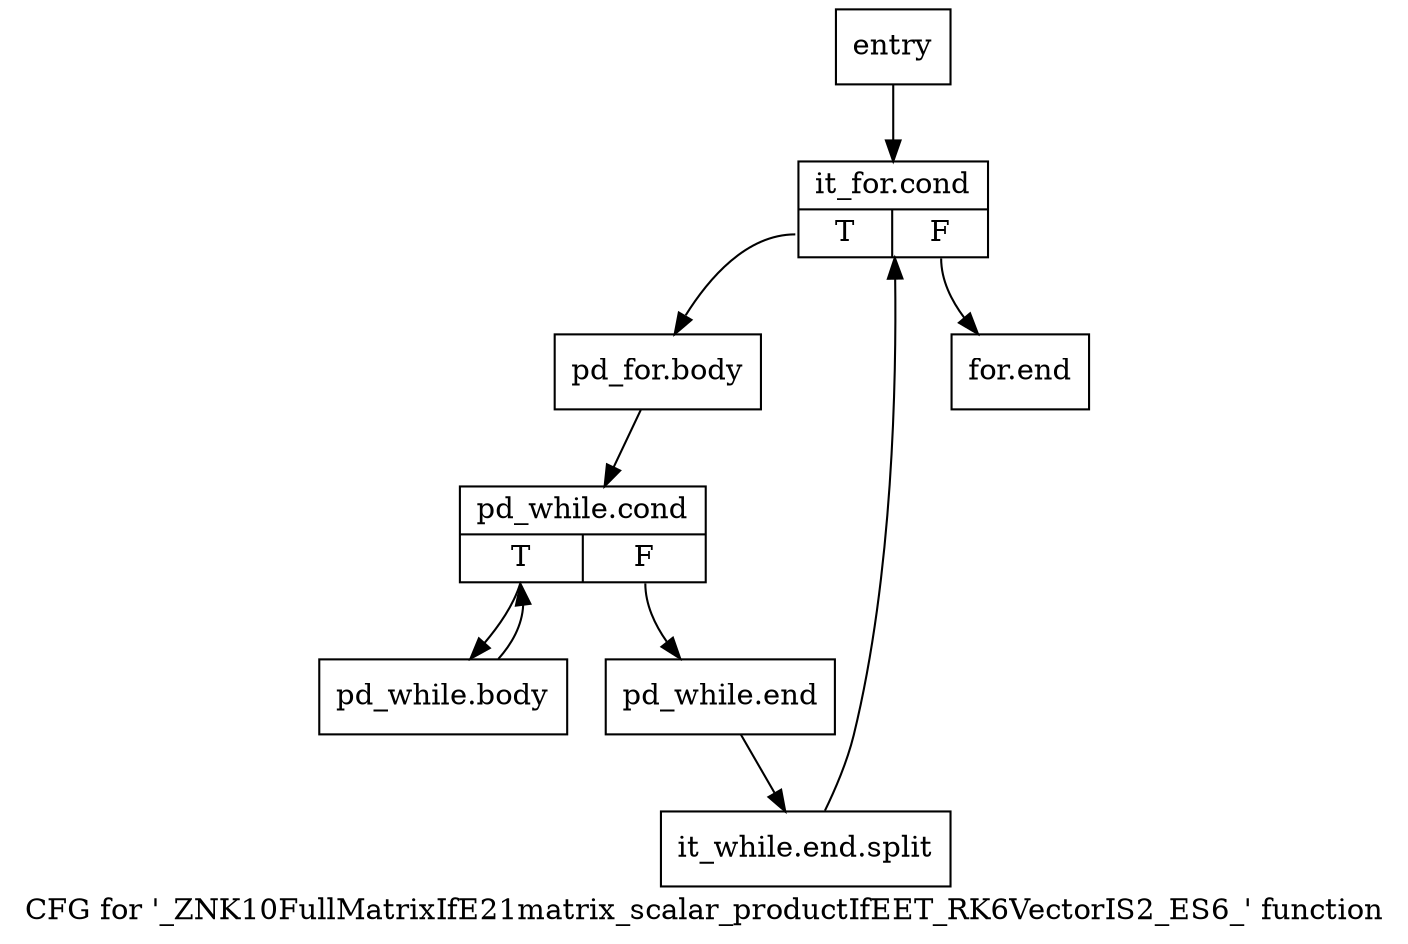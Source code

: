 digraph "CFG for '_ZNK10FullMatrixIfE21matrix_scalar_productIfEET_RK6VectorIS2_ES6_' function" {
	label="CFG for '_ZNK10FullMatrixIfE21matrix_scalar_productIfEET_RK6VectorIS2_ES6_' function";

	Node0x578da10 [shape=record,label="{entry}"];
	Node0x578da10 -> Node0x578da60;
	Node0x578da60 [shape=record,label="{it_for.cond|{<s0>T|<s1>F}}"];
	Node0x578da60:s0 -> Node0x578dec0;
	Node0x578da60:s1 -> Node0x578e000;
	Node0x578dec0 [shape=record,label="{pd_for.body}"];
	Node0x578dec0 -> Node0x578df10;
	Node0x578df10 [shape=record,label="{pd_while.cond|{<s0>T|<s1>F}}"];
	Node0x578df10:s0 -> Node0x578df60;
	Node0x578df10:s1 -> Node0x578dfb0;
	Node0x578df60 [shape=record,label="{pd_while.body}"];
	Node0x578df60 -> Node0x578df10;
	Node0x578dfb0 [shape=record,label="{pd_while.end}"];
	Node0x578dfb0 -> Node0xa786440;
	Node0xa786440 [shape=record,label="{it_while.end.split}"];
	Node0xa786440 -> Node0x578da60;
	Node0x578e000 [shape=record,label="{for.end}"];
}
